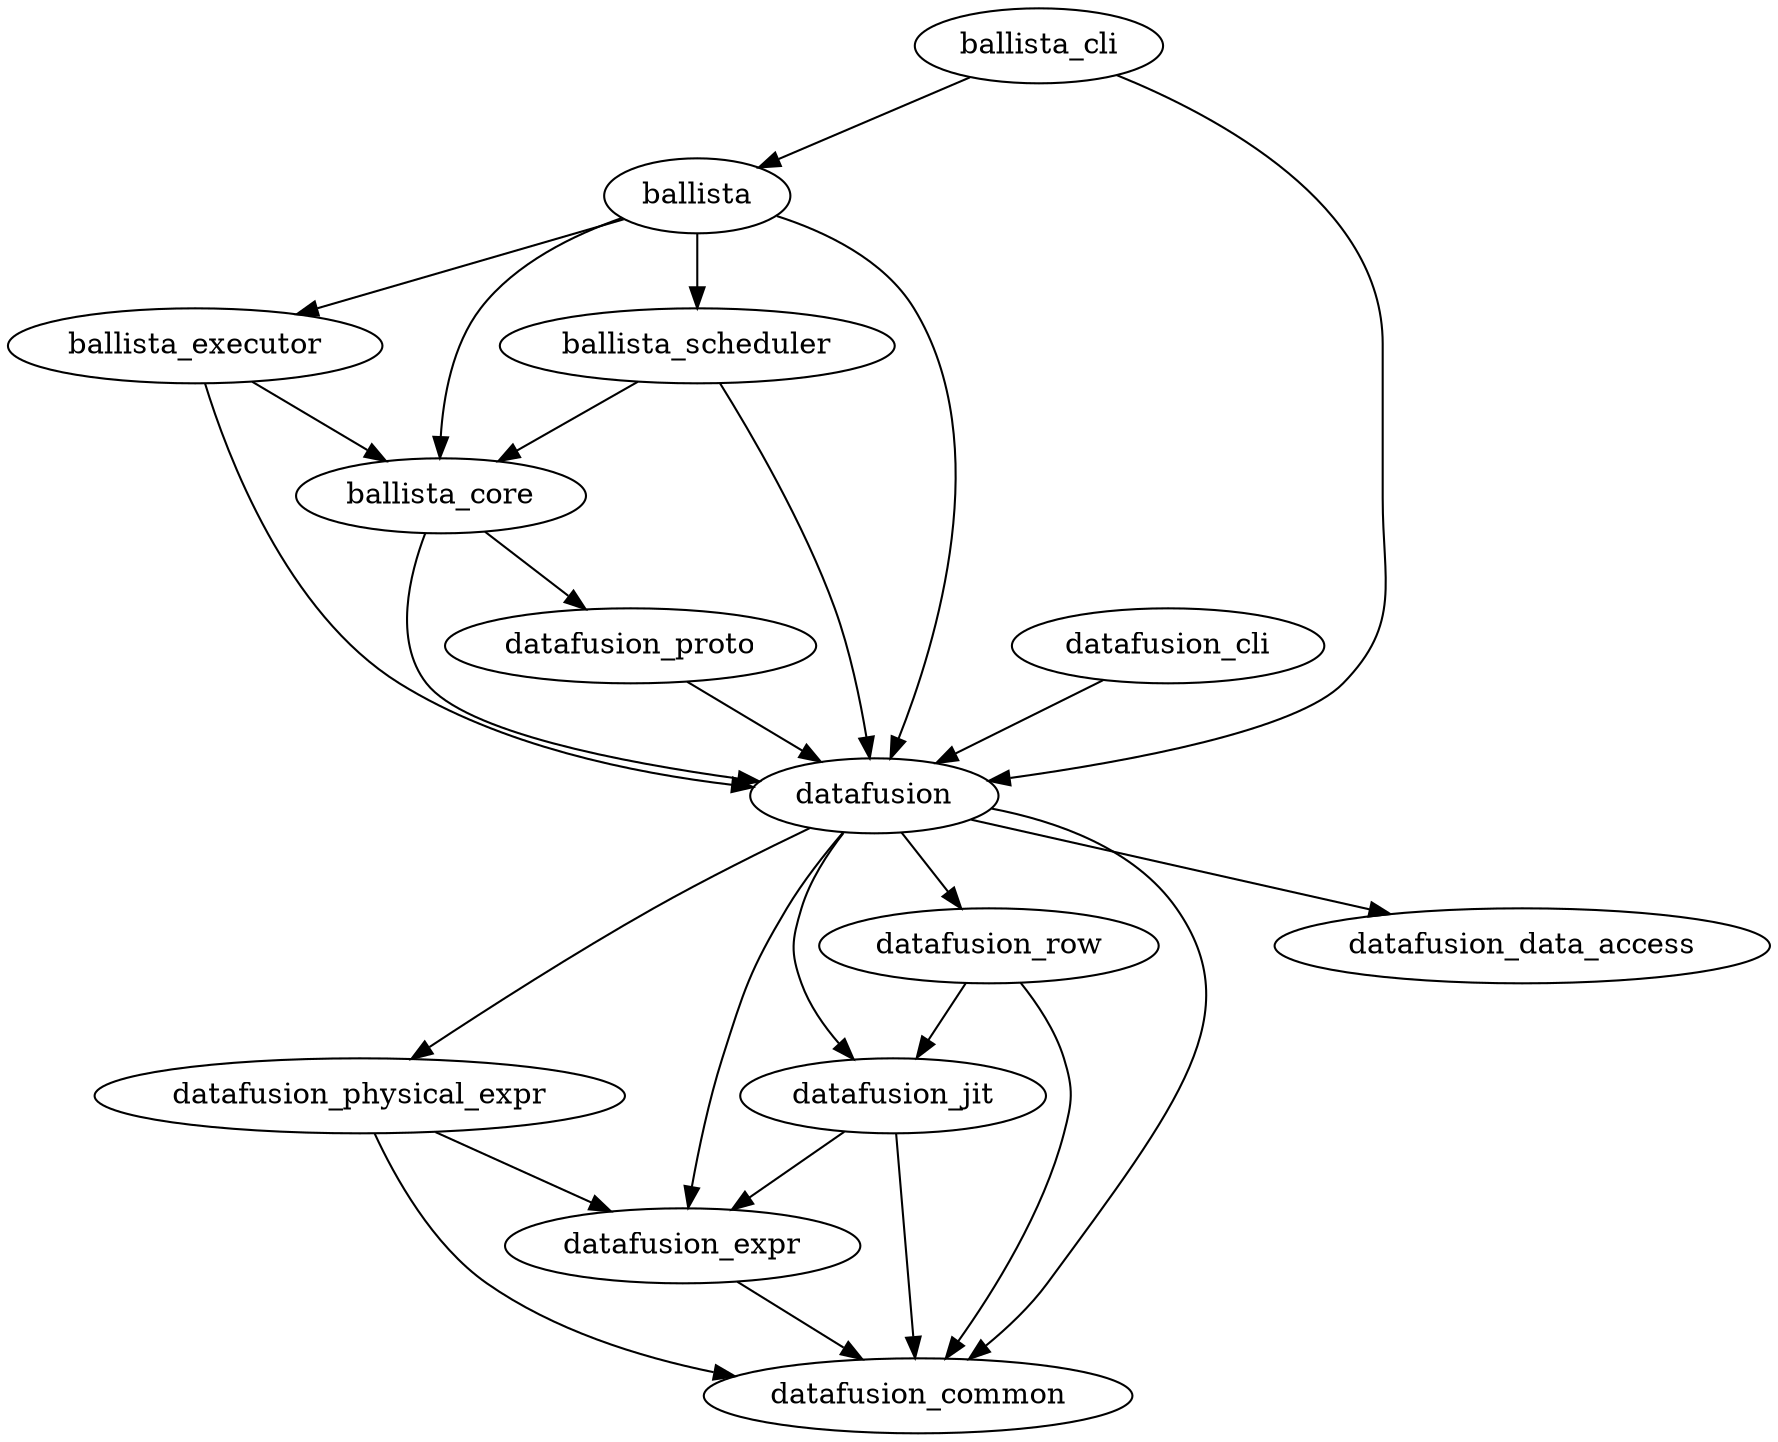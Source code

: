 // Licensed to the Apache Software Foundation (ASF) under one
// or more contributor license agreements.  See the NOTICE file
// distributed with this work for additional information
// regarding copyright ownership.  The ASF licenses this file
// to you under the Apache License, Version 2.0 (the
// "License"); you may not use this file except in compliance
// with the License.  You may obtain a copy of the License at
//
//   http://www.apache.org/licenses/LICENSE-2.0
//
// Unless required by applicable law or agreed to in writing,
// software distributed under the License is distributed on an
// "AS IS" BASIS, WITHOUT WARRANTIES OR CONDITIONS OF ANY
// KIND, either express or implied.  See the License for the
// specific language governing permissions and limitations
// under the License.

digraph G {

    datafusion_common

    datafusion_data_access

	datafusion_expr -> datafusion_common

	datafusion_physical_expr -> datafusion_common
	datafusion_physical_expr -> datafusion_expr

	datafusion_jit -> datafusion_common
	datafusion_jit -> datafusion_expr

    datafusion_row -> datafusion_common
    datafusion_row -> datafusion_jit

	datafusion -> datafusion_common
	datafusion -> datafusion_data_access
	datafusion -> datafusion_expr
	datafusion -> datafusion_jit
	datafusion -> datafusion_physical_expr
	datafusion -> datafusion_row

	datafusion_proto -> datafusion

	ballista_core -> datafusion
	ballista_core -> datafusion_proto

	ballista_scheduler -> ballista_core
	ballista_scheduler -> datafusion

	ballista_executor -> ballista_core
	ballista_executor -> datafusion

    ballista -> datafusion
    ballista -> ballista_core
    ballista -> ballista_scheduler
    ballista -> ballista_executor

	datafusion_cli -> datafusion

	ballista_cli -> datafusion
	ballista_cli -> ballista

}
